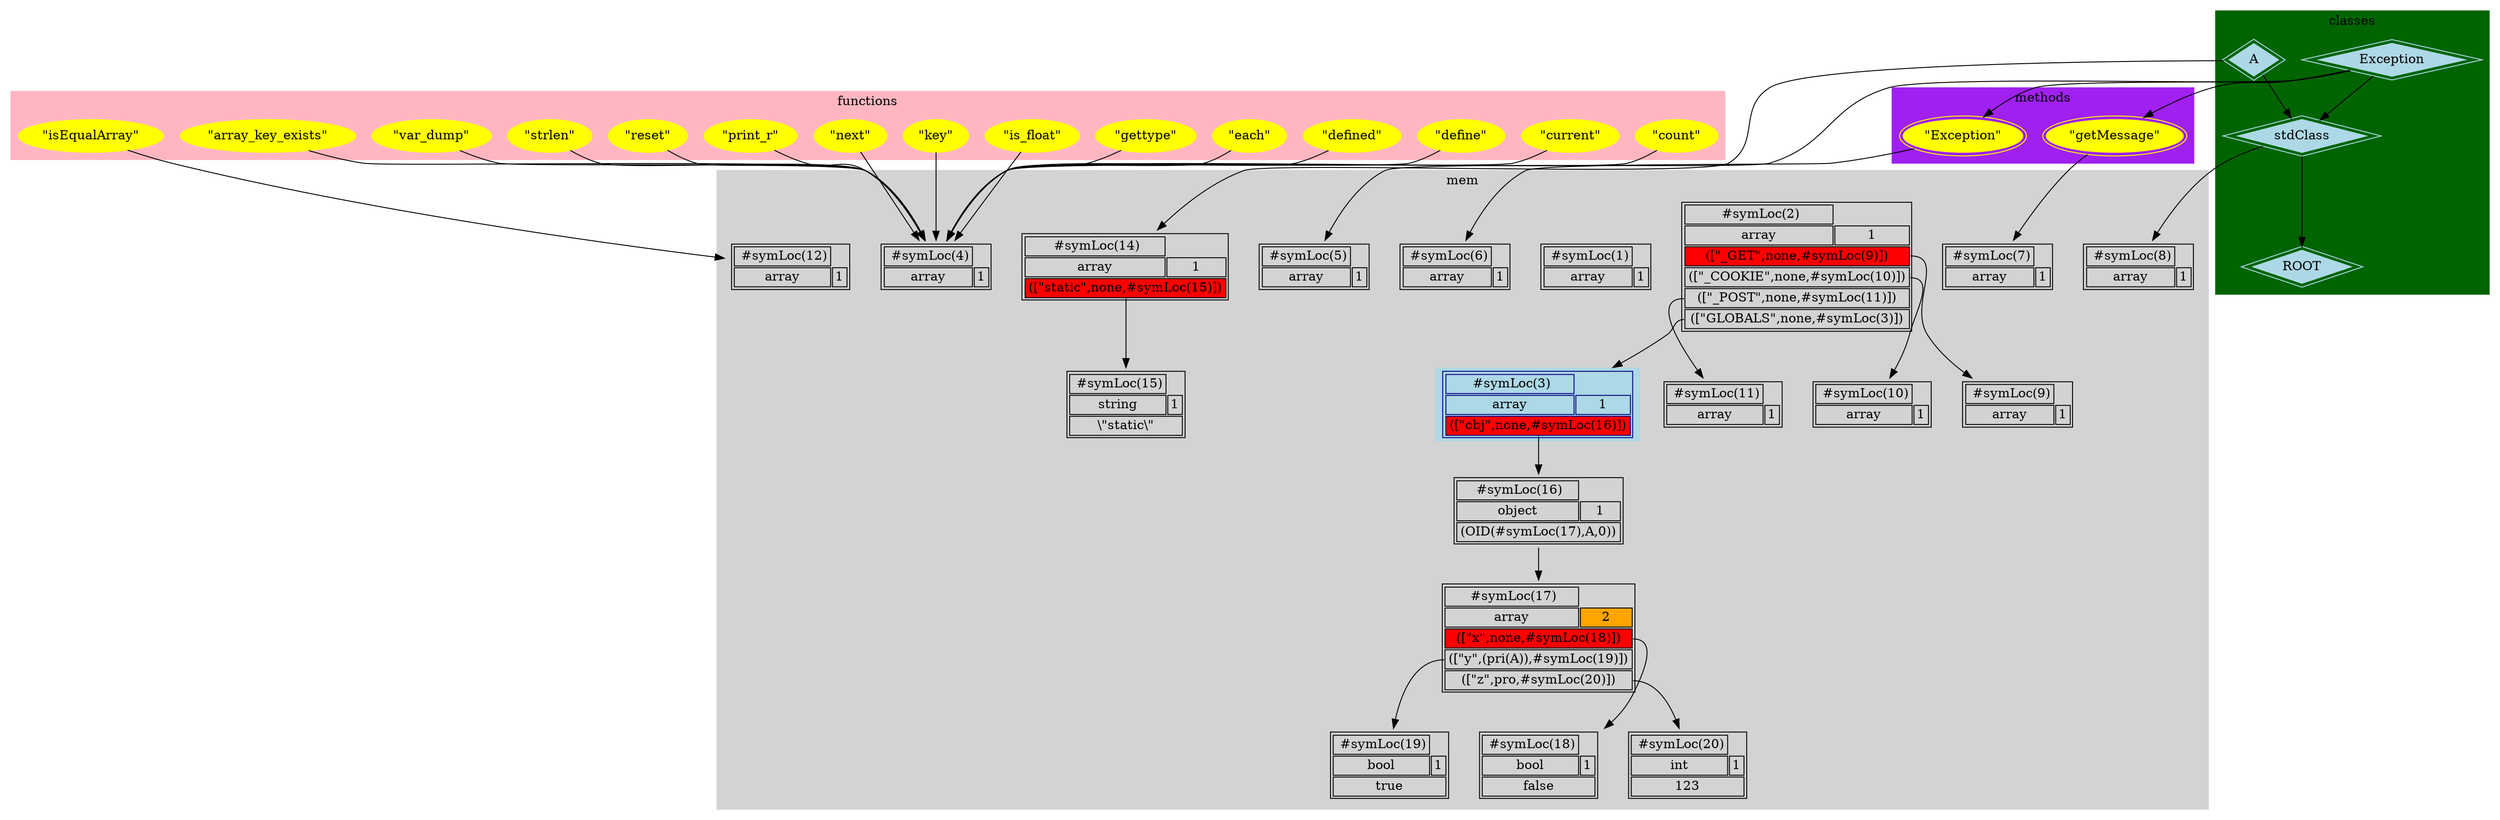 digraph G {
subgraph cluster_mem {
style=filled;
color=lightgrey;
label = "mem"; 
19
[
shape=none
label = <<table>
<tr><td> #symLoc(19)</td></tr>
<tr><td>bool</td><td>1</td></tr>
<tr><td COLSPAN="2">true</td></tr>
</table>>
]
17
[
shape=none
label = <<table>
<tr><td> #symLoc(17)</td></tr>
<tr><td>array</td><td bgcolor="orange" >2</td></tr>
<tr><td port="x" COLSPAN="2" bgcolor="red">(["x",none,#symLoc(18)])</td></tr>
<tr><td port="y" COLSPAN="2" >(["y",(pri(A)),#symLoc(19)])</td></tr>
<tr><td port="z" COLSPAN="2" >(["z",pro,#symLoc(20)])</td></tr>
</table>>
]
17:x -> 18;
17:y -> 19;
17:z -> 20;
18
[
shape=none
label = <<table>
<tr><td> #symLoc(18)</td></tr>
<tr><td>bool</td><td>1</td></tr>
<tr><td COLSPAN="2">false</td></tr>
</table>>
]
15
[
shape=none
label = <<table>
<tr><td> #symLoc(15)</td></tr>
<tr><td>string</td><td>1</td></tr>
<tr><td COLSPAN="2">\"static\"</td></tr>
</table>>
]
16
[
shape=none
label = <<table>
<tr><td> #symLoc(16)</td></tr>
<tr><td>object</td><td>1</td></tr>
<tr><td COLSPAN="2">(OID(#symLoc(17),A,0))</td></tr>
</table>>
]
16 -> 17;
14
[
shape=none
label = <<table>
<tr><td> #symLoc(14)</td></tr>
<tr><td>array</td><td>1</td></tr>
<tr><td port="static" COLSPAN="2" bgcolor="red">(["static",none,#symLoc(15)])</td></tr>
</table>>
]
14:static -> 15;
11
[
shape=none
label = <<table>
<tr><td> #symLoc(11)</td></tr>
<tr><td>array</td><td>1</td></tr>
</table>>
]
12
[
shape=none
label = <<table>
<tr><td> #symLoc(12)</td></tr>
<tr><td>array</td><td>1</td></tr>
</table>>
]
3
[
shape=none
style=filled
fillcolor=lightblue
color=navyblue
label = <<table>
<tr><td> #symLoc(3)</td></tr>
<tr><td>array</td><td>1</td></tr>
<tr><td port="obj" COLSPAN="2" bgcolor="red">(["obj",none,#symLoc(16)])</td></tr>
</table>>
]
3:obj -> 16;
20
[
shape=none
label = <<table>
<tr><td> #symLoc(20)</td></tr>
<tr><td>int</td><td>1</td></tr>
<tr><td COLSPAN="2">123</td></tr>
</table>>
]
2
[
shape=none
label = <<table>
<tr><td> #symLoc(2)</td></tr>
<tr><td>array</td><td>1</td></tr>
<tr><td port="_GET" COLSPAN="2" bgcolor="red">(["_GET",none,#symLoc(9)])</td></tr>
<tr><td port="_COOKIE" COLSPAN="2" >(["_COOKIE",none,#symLoc(10)])</td></tr>
<tr><td port="_POST" COLSPAN="2" >(["_POST",none,#symLoc(11)])</td></tr>
<tr><td port="GLOBALS" COLSPAN="2" >(["GLOBALS",none,#symLoc(3)])</td></tr>
</table>>
]
2:_GET -> 9;
2:_COOKIE -> 10;
2:_POST -> 11;
2:GLOBALS -> 3;
1
[
shape=none
label = <<table>
<tr><td> #symLoc(1)</td></tr>
<tr><td>array</td><td>1</td></tr>
</table>>
]
10
[
shape=none
label = <<table>
<tr><td> #symLoc(10)</td></tr>
<tr><td>array</td><td>1</td></tr>
</table>>
]
7
[
shape=none
label = <<table>
<tr><td> #symLoc(7)</td></tr>
<tr><td>array</td><td>1</td></tr>
</table>>
]
6
[
shape=none
label = <<table>
<tr><td> #symLoc(6)</td></tr>
<tr><td>array</td><td>1</td></tr>
</table>>
]
5
[
shape=none
label = <<table>
<tr><td> #symLoc(5)</td></tr>
<tr><td>array</td><td>1</td></tr>
</table>>
]
4
[
shape=none
label = <<table>
<tr><td> #symLoc(4)</td></tr>
<tr><td>array</td><td>1</td></tr>
</table>>
]
9
[
shape=none
label = <<table>
<tr><td> #symLoc(9)</td></tr>
<tr><td>array</td><td>1</td></tr>
</table>>
]
8
[
shape=none
label = <<table>
<tr><td> #symLoc(8)</td></tr>
<tr><td>array</td><td>1</td></tr>
</table>>
]
}
subgraph cluster_functions {
style=filled;
color=lightpink;
label = "functions"; 
node [style=filled,color=yellow];
"\"array_key_exists\"";
"\"count\"";
"\"current\"";
"\"define\"";
"\"defined\"";
"\"each\"";
"\"gettype\"";
"\"isEqualArray\"";
"\"is_float\"";
"\"key\"";
"\"next\"";
"\"print_r\"";
"\"reset\"";
"\"strlen\"";
"\"var_dump\"";
}
"\"array_key_exists\"" -> 4;
"\"count\"" -> 4;
"\"current\"" -> 4;
"\"define\"" -> 4;
"\"defined\"" -> 4;
"\"each\"" -> 4;
"\"gettype\"" -> 4;
"\"isEqualArray\"" -> 12;
"\"is_float\"" -> 4;
"\"key\"" -> 4;
"\"next\"" -> 4;
"\"print_r\"" -> 4;
"\"reset\"" -> 4;
"\"strlen\"" -> 4;
"\"var_dump\"" -> 4;
subgraph cluster_classes {
style=filled;
color=darkgreen;
label = "classes";
node [shape=diamond, peripheries=2, style=filled,color=lightblue];
A -> stdClass;
A -> 14;
Exception -> stdClass;
Exception -> 5;
stdClass -> ROOT;
stdClass -> 8;
}
subgraph cluster_methods {
style=filled;
color=purple;
label = "methods";
node [shape=ellipse, peripheries=2, style=filled,color=yellow];
Exception -> "\"Exception\"";
"\"Exception\"" ->6;
Exception -> "\"getMessage\"";
"\"getMessage\"" ->7;
}
}
